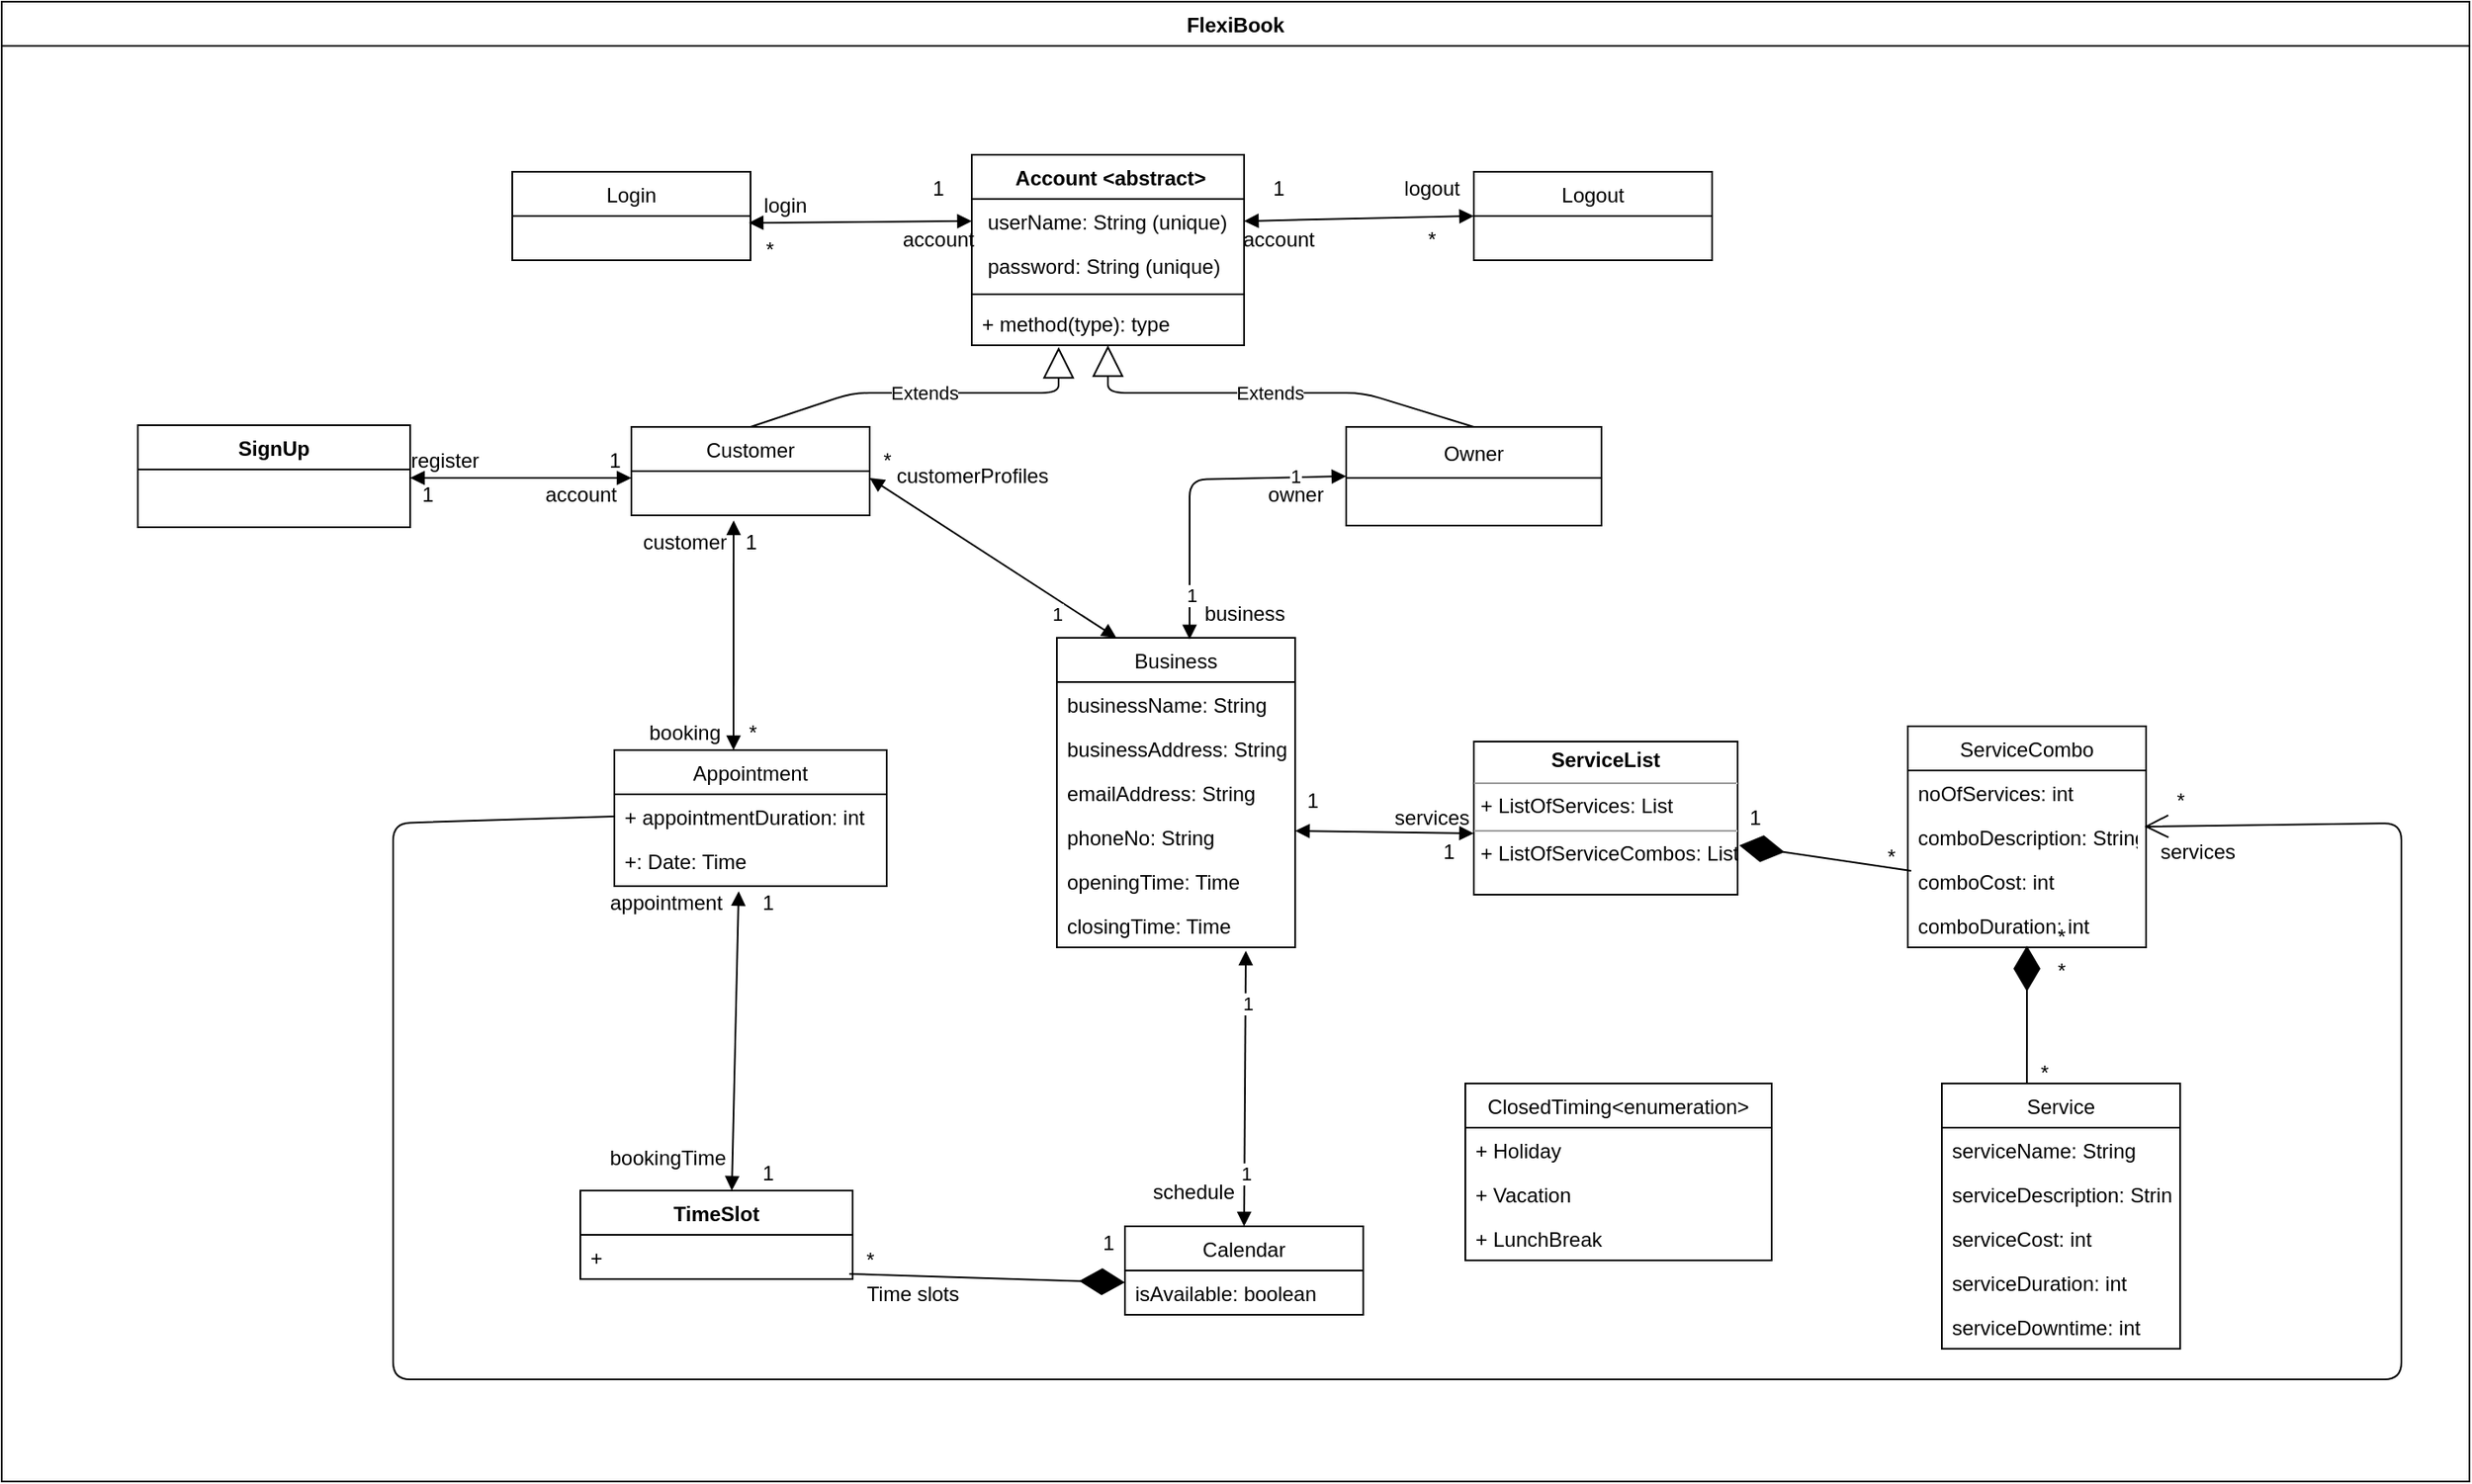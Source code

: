 <mxfile version="13.7.5" type="github">
  <diagram id="C5RBs43oDa-KdzZeNtuy" name="Page-1">
    <mxGraphModel dx="2249" dy="1963" grid="1" gridSize="10" guides="1" tooltips="1" connect="1" arrows="1" fold="1" page="1" pageScale="1" pageWidth="827" pageHeight="1169" math="0" shadow="0">
      <root>
        <mxCell id="WIyWlLk6GJQsqaUBKTNV-0" />
        <mxCell id="WIyWlLk6GJQsqaUBKTNV-1" parent="WIyWlLk6GJQsqaUBKTNV-0" />
        <mxCell id="4uIu9ykmhGfuSScnUjSW-2" value=" Account &lt;abstract&gt;" style="swimlane;fontStyle=1;align=center;verticalAlign=top;childLayout=stackLayout;horizontal=1;startSize=26;horizontalStack=0;resizeParent=1;resizeParentMax=0;resizeLast=0;collapsible=1;marginBottom=0;" parent="WIyWlLk6GJQsqaUBKTNV-1" vertex="1">
          <mxGeometry x="340" y="20" width="160" height="112" as="geometry" />
        </mxCell>
        <mxCell id="4uIu9ykmhGfuSScnUjSW-3" value=" userName: String (unique)" style="text;strokeColor=none;fillColor=none;align=left;verticalAlign=top;spacingLeft=4;spacingRight=4;overflow=hidden;rotatable=0;points=[[0,0.5],[1,0.5]];portConstraint=eastwest;" parent="4uIu9ykmhGfuSScnUjSW-2" vertex="1">
          <mxGeometry y="26" width="160" height="26" as="geometry" />
        </mxCell>
        <mxCell id="4uIu9ykmhGfuSScnUjSW-35" value=" password: String (unique)" style="text;strokeColor=none;fillColor=none;align=left;verticalAlign=top;spacingLeft=4;spacingRight=4;overflow=hidden;rotatable=0;points=[[0,0.5],[1,0.5]];portConstraint=eastwest;" parent="4uIu9ykmhGfuSScnUjSW-2" vertex="1">
          <mxGeometry y="52" width="160" height="26" as="geometry" />
        </mxCell>
        <mxCell id="4uIu9ykmhGfuSScnUjSW-4" value="" style="line;strokeWidth=1;fillColor=none;align=left;verticalAlign=middle;spacingTop=-1;spacingLeft=3;spacingRight=3;rotatable=0;labelPosition=right;points=[];portConstraint=eastwest;" parent="4uIu9ykmhGfuSScnUjSW-2" vertex="1">
          <mxGeometry y="78" width="160" height="8" as="geometry" />
        </mxCell>
        <mxCell id="4uIu9ykmhGfuSScnUjSW-5" value="+ method(type): type" style="text;strokeColor=none;fillColor=none;align=left;verticalAlign=top;spacingLeft=4;spacingRight=4;overflow=hidden;rotatable=0;points=[[0,0.5],[1,0.5]];portConstraint=eastwest;" parent="4uIu9ykmhGfuSScnUjSW-2" vertex="1">
          <mxGeometry y="86" width="160" height="26" as="geometry" />
        </mxCell>
        <mxCell id="_-MEUpcnaaFTLm9YJ5IT-0" value="Extends" style="endArrow=block;endSize=16;endFill=0;html=1;exitX=0.5;exitY=0;exitDx=0;exitDy=0;entryX=0.319;entryY=1.038;entryDx=0;entryDy=0;entryPerimeter=0;" parent="WIyWlLk6GJQsqaUBKTNV-1" source="4uIu9ykmhGfuSScnUjSW-6" target="4uIu9ykmhGfuSScnUjSW-5" edge="1">
          <mxGeometry width="160" relative="1" as="geometry">
            <mxPoint x="280" y="160" as="sourcePoint" />
            <mxPoint x="440" y="160" as="targetPoint" />
            <Array as="points">
              <mxPoint x="270" y="160" />
              <mxPoint x="391" y="160" />
            </Array>
          </mxGeometry>
        </mxCell>
        <mxCell id="_-MEUpcnaaFTLm9YJ5IT-1" value="Extends" style="endArrow=block;endSize=16;endFill=0;html=1;exitX=0.5;exitY=0;exitDx=0;exitDy=0;" parent="WIyWlLk6GJQsqaUBKTNV-1" source="4uIu9ykmhGfuSScnUjSW-10" target="4uIu9ykmhGfuSScnUjSW-2" edge="1">
          <mxGeometry width="160" relative="1" as="geometry">
            <mxPoint x="550" y="90" as="sourcePoint" />
            <mxPoint x="710" y="90" as="targetPoint" />
            <Array as="points">
              <mxPoint x="570" y="160" />
              <mxPoint x="420" y="160" />
            </Array>
            <mxPoint as="offset" />
          </mxGeometry>
        </mxCell>
        <mxCell id="_-MEUpcnaaFTLm9YJ5IT-2" value="" style="endArrow=block;startArrow=block;endFill=1;startFill=1;html=1;exitX=0.557;exitY=0.005;exitDx=0;exitDy=0;exitPerimeter=0;entryX=0;entryY=0.5;entryDx=0;entryDy=0;" parent="WIyWlLk6GJQsqaUBKTNV-1" source="4uIu9ykmhGfuSScnUjSW-14" target="4uIu9ykmhGfuSScnUjSW-10" edge="1">
          <mxGeometry width="160" relative="1" as="geometry">
            <mxPoint x="380" y="260" as="sourcePoint" />
            <mxPoint x="538.95" y="210.988" as="targetPoint" />
            <Array as="points">
              <mxPoint x="468" y="211" />
            </Array>
          </mxGeometry>
        </mxCell>
        <mxCell id="_-MEUpcnaaFTLm9YJ5IT-3" value="1" style="edgeLabel;html=1;align=center;verticalAlign=middle;resizable=0;points=[];" parent="_-MEUpcnaaFTLm9YJ5IT-2" vertex="1" connectable="0">
          <mxGeometry x="0.675" y="1" relative="1" as="geometry">
            <mxPoint as="offset" />
          </mxGeometry>
        </mxCell>
        <mxCell id="_-MEUpcnaaFTLm9YJ5IT-4" value="1" style="edgeLabel;html=1;align=center;verticalAlign=middle;resizable=0;points=[];" parent="_-MEUpcnaaFTLm9YJ5IT-2" vertex="1" connectable="0">
          <mxGeometry x="-0.715" y="-1" relative="1" as="geometry">
            <mxPoint as="offset" />
          </mxGeometry>
        </mxCell>
        <mxCell id="_-MEUpcnaaFTLm9YJ5IT-11" value="" style="endArrow=block;startArrow=block;endFill=1;startFill=1;html=1;entryX=0.5;entryY=0;entryDx=0;entryDy=0;exitX=0.793;exitY=1.077;exitDx=0;exitDy=0;exitPerimeter=0;" parent="WIyWlLk6GJQsqaUBKTNV-1" source="4uIu9ykmhGfuSScnUjSW-17" target="4uIu9ykmhGfuSScnUjSW-30" edge="1">
          <mxGeometry width="160" relative="1" as="geometry">
            <mxPoint x="310" y="340" as="sourcePoint" />
            <mxPoint x="470" y="340" as="targetPoint" />
          </mxGeometry>
        </mxCell>
        <mxCell id="_-MEUpcnaaFTLm9YJ5IT-13" value="1" style="edgeLabel;html=1;align=center;verticalAlign=middle;resizable=0;points=[];" parent="_-MEUpcnaaFTLm9YJ5IT-11" vertex="1" connectable="0">
          <mxGeometry x="0.618" y="1" relative="1" as="geometry">
            <mxPoint as="offset" />
          </mxGeometry>
        </mxCell>
        <mxCell id="_-MEUpcnaaFTLm9YJ5IT-14" value="1" style="edgeLabel;html=1;align=center;verticalAlign=middle;resizable=0;points=[];" parent="_-MEUpcnaaFTLm9YJ5IT-11" vertex="1" connectable="0">
          <mxGeometry x="-0.618" y="1" relative="1" as="geometry">
            <mxPoint as="offset" />
          </mxGeometry>
        </mxCell>
        <mxCell id="BtP4Y1UAHiLXtkDwJknN-4" value="" style="endArrow=diamondThin;endFill=1;endSize=24;html=1;entryX=0.5;entryY=0.962;entryDx=0;entryDy=0;entryPerimeter=0;exitX=0.357;exitY=0;exitDx=0;exitDy=0;exitPerimeter=0;" parent="WIyWlLk6GJQsqaUBKTNV-1" source="4uIu9ykmhGfuSScnUjSW-22" target="4uIu9ykmhGfuSScnUjSW-29" edge="1">
          <mxGeometry width="160" relative="1" as="geometry">
            <mxPoint x="900" y="620" as="sourcePoint" />
            <mxPoint x="680" y="440" as="targetPoint" />
          </mxGeometry>
        </mxCell>
        <mxCell id="BtP4Y1UAHiLXtkDwJknN-15" value="" style="endArrow=block;startArrow=block;endFill=1;startFill=1;html=1;exitX=0.429;exitY=1.115;exitDx=0;exitDy=0;exitPerimeter=0;" parent="WIyWlLk6GJQsqaUBKTNV-1" edge="1">
          <mxGeometry width="160" relative="1" as="geometry">
            <mxPoint x="200.06" y="234.99" as="sourcePoint" />
            <mxPoint x="200" y="370" as="targetPoint" />
          </mxGeometry>
        </mxCell>
        <mxCell id="BtP4Y1UAHiLXtkDwJknN-16" value="" style="endArrow=diamondThin;endFill=1;endSize=24;html=1;entryX=0;entryY=0.269;entryDx=0;entryDy=0;entryPerimeter=0;exitX=-0.1;exitY=0.9;exitDx=0;exitDy=0;exitPerimeter=0;" parent="WIyWlLk6GJQsqaUBKTNV-1" source="BtP4Y1UAHiLXtkDwJknN-19" target="4uIu9ykmhGfuSScnUjSW-32" edge="1">
          <mxGeometry width="160" relative="1" as="geometry">
            <mxPoint x="320" y="680" as="sourcePoint" />
            <mxPoint x="390" y="680" as="targetPoint" />
          </mxGeometry>
        </mxCell>
        <mxCell id="BtP4Y1UAHiLXtkDwJknN-19" value="*" style="text;html=1;align=center;verticalAlign=middle;resizable=0;points=[];autosize=1;" parent="WIyWlLk6GJQsqaUBKTNV-1" vertex="1">
          <mxGeometry x="270" y="660" width="20" height="20" as="geometry" />
        </mxCell>
        <mxCell id="BtP4Y1UAHiLXtkDwJknN-20" value="1" style="text;html=1;align=center;verticalAlign=middle;resizable=0;points=[];autosize=1;" parent="WIyWlLk6GJQsqaUBKTNV-1" vertex="1">
          <mxGeometry x="410" y="650" width="20" height="20" as="geometry" />
        </mxCell>
        <mxCell id="BtP4Y1UAHiLXtkDwJknN-21" value="1" style="text;html=1;align=center;verticalAlign=middle;resizable=0;points=[];autosize=1;" parent="WIyWlLk6GJQsqaUBKTNV-1" vertex="1">
          <mxGeometry x="210" y="609" width="20" height="20" as="geometry" />
        </mxCell>
        <mxCell id="BtP4Y1UAHiLXtkDwJknN-11" value="TimeSlot" style="swimlane;fontStyle=1;align=center;verticalAlign=top;childLayout=stackLayout;horizontal=1;startSize=26;horizontalStack=0;resizeParent=1;resizeParentMax=0;resizeLast=0;collapsible=1;marginBottom=0;" parent="WIyWlLk6GJQsqaUBKTNV-1" vertex="1">
          <mxGeometry x="110" y="629" width="160" height="52" as="geometry" />
        </mxCell>
        <mxCell id="BtP4Y1UAHiLXtkDwJknN-12" value="+ " style="text;strokeColor=none;fillColor=none;align=left;verticalAlign=top;spacingLeft=4;spacingRight=4;overflow=hidden;rotatable=0;points=[[0,0.5],[1,0.5]];portConstraint=eastwest;" parent="BtP4Y1UAHiLXtkDwJknN-11" vertex="1">
          <mxGeometry y="26" width="160" height="26" as="geometry" />
        </mxCell>
        <mxCell id="4uIu9ykmhGfuSScnUjSW-6" value="Customer" style="swimlane;fontStyle=0;childLayout=stackLayout;horizontal=1;startSize=26;fillColor=none;horizontalStack=0;resizeParent=1;resizeParentMax=0;resizeLast=0;collapsible=1;marginBottom=0;" parent="WIyWlLk6GJQsqaUBKTNV-1" vertex="1">
          <mxGeometry x="140" y="180" width="140" height="52" as="geometry" />
        </mxCell>
        <mxCell id="BtP4Y1UAHiLXtkDwJknN-26" value="Time slots" style="text;html=1;align=center;verticalAlign=middle;resizable=0;points=[];autosize=1;" parent="WIyWlLk6GJQsqaUBKTNV-1" vertex="1">
          <mxGeometry x="270" y="680" width="70" height="20" as="geometry" />
        </mxCell>
        <mxCell id="BtP4Y1UAHiLXtkDwJknN-31" value="1" style="text;html=1;align=center;verticalAlign=middle;resizable=0;points=[];autosize=1;" parent="WIyWlLk6GJQsqaUBKTNV-1" vertex="1">
          <mxGeometry x="200" y="238" width="20" height="20" as="geometry" />
        </mxCell>
        <mxCell id="BtP4Y1UAHiLXtkDwJknN-32" value="customer" style="text;html=1;align=center;verticalAlign=middle;resizable=0;points=[];autosize=1;" parent="WIyWlLk6GJQsqaUBKTNV-1" vertex="1">
          <mxGeometry x="141" y="238" width="60" height="20" as="geometry" />
        </mxCell>
        <mxCell id="BtP4Y1UAHiLXtkDwJknN-33" value="bookingTime" style="text;html=1;align=center;verticalAlign=middle;resizable=0;points=[];autosize=1;" parent="WIyWlLk6GJQsqaUBKTNV-1" vertex="1">
          <mxGeometry x="121" y="600" width="80" height="20" as="geometry" />
        </mxCell>
        <mxCell id="BtP4Y1UAHiLXtkDwJknN-34" value="schedule" style="text;html=1;align=center;verticalAlign=middle;resizable=0;points=[];autosize=1;" parent="WIyWlLk6GJQsqaUBKTNV-1" vertex="1">
          <mxGeometry x="440" y="620" width="60" height="20" as="geometry" />
        </mxCell>
        <mxCell id="4uIu9ykmhGfuSScnUjSW-14" value="Business" style="swimlane;fontStyle=0;childLayout=stackLayout;horizontal=1;startSize=26;fillColor=none;horizontalStack=0;resizeParent=1;resizeParentMax=0;resizeLast=0;collapsible=1;marginBottom=0;" parent="WIyWlLk6GJQsqaUBKTNV-1" vertex="1">
          <mxGeometry x="390" y="304" width="140" height="182" as="geometry" />
        </mxCell>
        <mxCell id="4uIu9ykmhGfuSScnUjSW-15" value="businessName: String" style="text;strokeColor=none;fillColor=none;align=left;verticalAlign=top;spacingLeft=4;spacingRight=4;overflow=hidden;rotatable=0;points=[[0,0.5],[1,0.5]];portConstraint=eastwest;" parent="4uIu9ykmhGfuSScnUjSW-14" vertex="1">
          <mxGeometry y="26" width="140" height="26" as="geometry" />
        </mxCell>
        <mxCell id="4uIu9ykmhGfuSScnUjSW-16" value="businessAddress: String&#xa;" style="text;strokeColor=none;fillColor=none;align=left;verticalAlign=top;spacingLeft=4;spacingRight=4;overflow=hidden;rotatable=0;points=[[0,0.5],[1,0.5]];portConstraint=eastwest;" parent="4uIu9ykmhGfuSScnUjSW-14" vertex="1">
          <mxGeometry y="52" width="140" height="26" as="geometry" />
        </mxCell>
        <mxCell id="4uIu9ykmhGfuSScnUjSW-37" value="emailAddress: String&#xa;" style="text;strokeColor=none;fillColor=none;align=left;verticalAlign=top;spacingLeft=4;spacingRight=4;overflow=hidden;rotatable=0;points=[[0,0.5],[1,0.5]];portConstraint=eastwest;" parent="4uIu9ykmhGfuSScnUjSW-14" vertex="1">
          <mxGeometry y="78" width="140" height="26" as="geometry" />
        </mxCell>
        <mxCell id="4uIu9ykmhGfuSScnUjSW-38" value="phoneNo: String&#xa;" style="text;strokeColor=none;fillColor=none;align=left;verticalAlign=top;spacingLeft=4;spacingRight=4;overflow=hidden;rotatable=0;points=[[0,0.5],[1,0.5]];portConstraint=eastwest;" parent="4uIu9ykmhGfuSScnUjSW-14" vertex="1">
          <mxGeometry y="104" width="140" height="26" as="geometry" />
        </mxCell>
        <mxCell id="4uIu9ykmhGfuSScnUjSW-39" value="openingTime: Time" style="text;strokeColor=none;fillColor=none;align=left;verticalAlign=top;spacingLeft=4;spacingRight=4;overflow=hidden;rotatable=0;points=[[0,0.5],[1,0.5]];portConstraint=eastwest;" parent="4uIu9ykmhGfuSScnUjSW-14" vertex="1">
          <mxGeometry y="130" width="140" height="26" as="geometry" />
        </mxCell>
        <mxCell id="4uIu9ykmhGfuSScnUjSW-17" value="closingTime: Time" style="text;strokeColor=none;fillColor=none;align=left;verticalAlign=top;spacingLeft=4;spacingRight=4;overflow=hidden;rotatable=0;points=[[0,0.5],[1,0.5]];portConstraint=eastwest;" parent="4uIu9ykmhGfuSScnUjSW-14" vertex="1">
          <mxGeometry y="156" width="140" height="26" as="geometry" />
        </mxCell>
        <mxCell id="4uIu9ykmhGfuSScnUjSW-30" value="Calendar" style="swimlane;fontStyle=0;childLayout=stackLayout;horizontal=1;startSize=26;fillColor=none;horizontalStack=0;resizeParent=1;resizeParentMax=0;resizeLast=0;collapsible=1;marginBottom=0;" parent="WIyWlLk6GJQsqaUBKTNV-1" vertex="1">
          <mxGeometry x="430" y="650" width="140" height="52" as="geometry">
            <mxRectangle x="430" y="650" width="80" height="26" as="alternateBounds" />
          </mxGeometry>
        </mxCell>
        <mxCell id="4uIu9ykmhGfuSScnUjSW-32" value="isAvailable: boolean&#xa;" style="text;strokeColor=none;fillColor=none;align=left;verticalAlign=top;spacingLeft=4;spacingRight=4;overflow=hidden;rotatable=0;points=[[0,0.5],[1,0.5]];portConstraint=eastwest;" parent="4uIu9ykmhGfuSScnUjSW-30" vertex="1">
          <mxGeometry y="26" width="140" height="26" as="geometry" />
        </mxCell>
        <mxCell id="WlaKlFpDbUumGwBYGN6e-10" value="&lt;p style=&quot;margin: 0px ; margin-top: 4px ; text-align: center&quot;&gt;&lt;b&gt;ServiceList&lt;/b&gt;&lt;/p&gt;&lt;hr size=&quot;1&quot;&gt;&lt;p style=&quot;margin: 0px ; margin-left: 4px&quot;&gt;+ ListOfServices: List&lt;/p&gt;&lt;hr size=&quot;1&quot;&gt;&lt;p style=&quot;margin: 0px ; margin-left: 4px&quot;&gt;+ ListOfServiceCombos: List&lt;/p&gt;" style="verticalAlign=top;align=left;overflow=fill;fontSize=12;fontFamily=Helvetica;html=1;" vertex="1" parent="WIyWlLk6GJQsqaUBKTNV-1">
          <mxGeometry x="635" y="365" width="155" height="90" as="geometry" />
        </mxCell>
        <mxCell id="WlaKlFpDbUumGwBYGN6e-11" value="*" style="text;html=1;align=center;verticalAlign=middle;resizable=0;points=[];autosize=1;" vertex="1" parent="WIyWlLk6GJQsqaUBKTNV-1">
          <mxGeometry x="960" y="550" width="20" height="20" as="geometry" />
        </mxCell>
        <mxCell id="WlaKlFpDbUumGwBYGN6e-12" value="*" style="text;html=1;align=center;verticalAlign=middle;resizable=0;points=[];autosize=1;" vertex="1" parent="WIyWlLk6GJQsqaUBKTNV-1">
          <mxGeometry x="970" y="470" width="20" height="20" as="geometry" />
        </mxCell>
        <mxCell id="WlaKlFpDbUumGwBYGN6e-14" value="" style="endArrow=diamondThin;endFill=1;endSize=24;html=1;entryX=1.006;entryY=0.678;entryDx=0;entryDy=0;entryPerimeter=0;exitX=0.014;exitY=0.269;exitDx=0;exitDy=0;exitPerimeter=0;" edge="1" parent="WIyWlLk6GJQsqaUBKTNV-1" source="4uIu9ykmhGfuSScnUjSW-28" target="WlaKlFpDbUumGwBYGN6e-10">
          <mxGeometry width="160" relative="1" as="geometry">
            <mxPoint x="880" y="427" as="sourcePoint" />
            <mxPoint x="930" y="410.5" as="targetPoint" />
          </mxGeometry>
        </mxCell>
        <mxCell id="WlaKlFpDbUumGwBYGN6e-15" value="1" style="text;html=1;align=center;verticalAlign=middle;resizable=0;points=[];autosize=1;" vertex="1" parent="WIyWlLk6GJQsqaUBKTNV-1">
          <mxGeometry x="790" y="400" width="20" height="20" as="geometry" />
        </mxCell>
        <mxCell id="WlaKlFpDbUumGwBYGN6e-16" value="*" style="text;html=1;align=center;verticalAlign=middle;resizable=0;points=[];autosize=1;" vertex="1" parent="WIyWlLk6GJQsqaUBKTNV-1">
          <mxGeometry x="870" y="423" width="20" height="20" as="geometry" />
        </mxCell>
        <mxCell id="4uIu9ykmhGfuSScnUjSW-10" value="Owner" style="swimlane;fontStyle=0;childLayout=stackLayout;horizontal=1;startSize=30;fillColor=none;horizontalStack=0;resizeParent=1;resizeParentMax=0;resizeLast=0;collapsible=1;marginBottom=0;" parent="WIyWlLk6GJQsqaUBKTNV-1" vertex="1">
          <mxGeometry x="560" y="180" width="150" height="58" as="geometry" />
        </mxCell>
        <mxCell id="WlaKlFpDbUumGwBYGN6e-18" value="owner" style="text;html=1;align=center;verticalAlign=middle;resizable=0;points=[];autosize=1;" vertex="1" parent="WIyWlLk6GJQsqaUBKTNV-1">
          <mxGeometry x="505" y="210" width="50" height="20" as="geometry" />
        </mxCell>
        <mxCell id="WlaKlFpDbUumGwBYGN6e-19" value="business" style="text;html=1;align=center;verticalAlign=middle;resizable=0;points=[];autosize=1;" vertex="1" parent="WIyWlLk6GJQsqaUBKTNV-1">
          <mxGeometry x="470" y="280" width="60" height="20" as="geometry" />
        </mxCell>
        <mxCell id="WlaKlFpDbUumGwBYGN6e-22" value="" style="endArrow=block;startArrow=block;endFill=1;startFill=1;html=1;entryX=0;entryY=0.6;entryDx=0;entryDy=0;entryPerimeter=0;" edge="1" parent="WIyWlLk6GJQsqaUBKTNV-1" target="WlaKlFpDbUumGwBYGN6e-10">
          <mxGeometry width="160" relative="1" as="geometry">
            <mxPoint x="530" y="417.5" as="sourcePoint" />
            <mxPoint x="620" y="418" as="targetPoint" />
          </mxGeometry>
        </mxCell>
        <mxCell id="WlaKlFpDbUumGwBYGN6e-23" value="1" style="text;html=1;align=center;verticalAlign=middle;resizable=0;points=[];autosize=1;" vertex="1" parent="WIyWlLk6GJQsqaUBKTNV-1">
          <mxGeometry x="530" y="390" width="20" height="20" as="geometry" />
        </mxCell>
        <mxCell id="WlaKlFpDbUumGwBYGN6e-24" value="1" style="text;html=1;align=center;verticalAlign=middle;resizable=0;points=[];autosize=1;" vertex="1" parent="WIyWlLk6GJQsqaUBKTNV-1">
          <mxGeometry x="610" y="420" width="20" height="20" as="geometry" />
        </mxCell>
        <mxCell id="WlaKlFpDbUumGwBYGN6e-27" value="*" style="text;html=1;align=center;verticalAlign=middle;resizable=0;points=[];autosize=1;" vertex="1" parent="WIyWlLk6GJQsqaUBKTNV-1">
          <mxGeometry x="1040" y="390" width="20" height="20" as="geometry" />
        </mxCell>
        <mxCell id="WlaKlFpDbUumGwBYGN6e-29" value="" style="endArrow=open;endFill=1;endSize=12;html=1;entryX=-0.017;entryY=-0.25;entryDx=0;entryDy=0;entryPerimeter=0;exitX=0;exitY=0.5;exitDx=0;exitDy=0;" edge="1" parent="WIyWlLk6GJQsqaUBKTNV-1" source="4uIu9ykmhGfuSScnUjSW-19" target="WlaKlFpDbUumGwBYGN6e-30">
          <mxGeometry width="160" relative="1" as="geometry">
            <mxPoint y="740" as="sourcePoint" />
            <mxPoint x="1110" y="740" as="targetPoint" />
            <Array as="points">
              <mxPoint y="413" />
              <mxPoint y="740" />
              <mxPoint x="1180" y="740" />
              <mxPoint x="1180" y="413" />
            </Array>
          </mxGeometry>
        </mxCell>
        <mxCell id="WlaKlFpDbUumGwBYGN6e-30" value="services" style="text;html=1;align=center;verticalAlign=middle;resizable=0;points=[];autosize=1;" vertex="1" parent="WIyWlLk6GJQsqaUBKTNV-1">
          <mxGeometry x="1030" y="420" width="60" height="20" as="geometry" />
        </mxCell>
        <mxCell id="4uIu9ykmhGfuSScnUjSW-18" value="Appointment" style="swimlane;fontStyle=0;childLayout=stackLayout;horizontal=1;startSize=26;fillColor=none;horizontalStack=0;resizeParent=1;resizeParentMax=0;resizeLast=0;collapsible=1;marginBottom=0;" parent="WIyWlLk6GJQsqaUBKTNV-1" vertex="1">
          <mxGeometry x="130" y="370" width="160" height="80" as="geometry" />
        </mxCell>
        <mxCell id="4uIu9ykmhGfuSScnUjSW-19" value="+ appointmentDuration: int" style="text;strokeColor=none;fillColor=none;align=left;verticalAlign=top;spacingLeft=4;spacingRight=4;overflow=hidden;rotatable=0;points=[[0,0.5],[1,0.5]];portConstraint=eastwest;" parent="4uIu9ykmhGfuSScnUjSW-18" vertex="1">
          <mxGeometry y="26" width="160" height="26" as="geometry" />
        </mxCell>
        <mxCell id="4uIu9ykmhGfuSScnUjSW-20" value="+: Date: Time" style="text;strokeColor=none;fillColor=none;align=left;verticalAlign=top;spacingLeft=4;spacingRight=4;overflow=hidden;rotatable=0;points=[[0,0.5],[1,0.5]];portConstraint=eastwest;" parent="4uIu9ykmhGfuSScnUjSW-18" vertex="1">
          <mxGeometry y="52" width="160" height="28" as="geometry" />
        </mxCell>
        <mxCell id="WlaKlFpDbUumGwBYGN6e-36" value="" style="endArrow=block;startArrow=block;endFill=1;startFill=1;html=1;exitX=1.038;exitY=0.15;exitDx=0;exitDy=0;exitPerimeter=0;" edge="1" parent="WIyWlLk6GJQsqaUBKTNV-1" source="WlaKlFpDbUumGwBYGN6e-38">
          <mxGeometry width="160" relative="1" as="geometry">
            <mxPoint x="211.12" y="476.988" as="sourcePoint" />
            <mxPoint x="199.0" y="629.0" as="targetPoint" />
          </mxGeometry>
        </mxCell>
        <mxCell id="WlaKlFpDbUumGwBYGN6e-37" value="booking" style="text;html=1;align=center;verticalAlign=middle;resizable=0;points=[];autosize=1;" vertex="1" parent="WIyWlLk6GJQsqaUBKTNV-1">
          <mxGeometry x="141" y="350" width="60" height="20" as="geometry" />
        </mxCell>
        <mxCell id="WlaKlFpDbUumGwBYGN6e-38" value="appointment" style="text;html=1;align=center;verticalAlign=middle;resizable=0;points=[];autosize=1;" vertex="1" parent="WIyWlLk6GJQsqaUBKTNV-1">
          <mxGeometry x="120" y="450" width="80" height="20" as="geometry" />
        </mxCell>
        <mxCell id="WlaKlFpDbUumGwBYGN6e-39" value="1" style="text;html=1;align=center;verticalAlign=middle;resizable=0;points=[];autosize=1;" vertex="1" parent="WIyWlLk6GJQsqaUBKTNV-1">
          <mxGeometry x="210" y="450" width="20" height="20" as="geometry" />
        </mxCell>
        <mxCell id="WlaKlFpDbUumGwBYGN6e-40" value="*" style="text;html=1;align=center;verticalAlign=middle;resizable=0;points=[];autosize=1;" vertex="1" parent="WIyWlLk6GJQsqaUBKTNV-1">
          <mxGeometry x="201" y="350" width="20" height="20" as="geometry" />
        </mxCell>
        <mxCell id="WlaKlFpDbUumGwBYGN6e-31" value="SignUp" style="swimlane;fontStyle=1;align=center;verticalAlign=top;childLayout=stackLayout;horizontal=1;startSize=26;horizontalStack=0;resizeParent=1;resizeParentMax=0;resizeLast=0;collapsible=1;marginBottom=0;" vertex="1" parent="WIyWlLk6GJQsqaUBKTNV-1">
          <mxGeometry x="-150" y="179" width="160" height="60" as="geometry" />
        </mxCell>
        <mxCell id="WlaKlFpDbUumGwBYGN6e-75" value="" style="endArrow=block;startArrow=block;endFill=1;startFill=1;html=1;" edge="1" parent="WlaKlFpDbUumGwBYGN6e-31">
          <mxGeometry width="160" relative="1" as="geometry">
            <mxPoint x="160" y="31" as="sourcePoint" />
            <mxPoint x="290" y="31" as="targetPoint" />
          </mxGeometry>
        </mxCell>
        <mxCell id="WlaKlFpDbUumGwBYGN6e-42" value="register" style="text;html=1;align=center;verticalAlign=middle;resizable=0;points=[];autosize=1;" vertex="1" parent="WIyWlLk6GJQsqaUBKTNV-1">
          <mxGeometry y="190" width="60" height="20" as="geometry" />
        </mxCell>
        <mxCell id="WlaKlFpDbUumGwBYGN6e-55" value="" style="endArrow=block;startArrow=block;endFill=1;startFill=1;html=1;exitX=1;exitY=0.5;exitDx=0;exitDy=0;entryX=0;entryY=0.5;entryDx=0;entryDy=0;" edge="1" parent="WIyWlLk6GJQsqaUBKTNV-1" source="4uIu9ykmhGfuSScnUjSW-3" target="WlaKlFpDbUumGwBYGN6e-53">
          <mxGeometry width="160" relative="1" as="geometry">
            <mxPoint x="540" y="60" as="sourcePoint" />
            <mxPoint x="610" y="60" as="targetPoint" />
          </mxGeometry>
        </mxCell>
        <mxCell id="WlaKlFpDbUumGwBYGN6e-53" value="Logout" style="swimlane;fontStyle=0;childLayout=stackLayout;horizontal=1;startSize=26;fillColor=none;horizontalStack=0;resizeParent=1;resizeParentMax=0;resizeLast=0;collapsible=1;marginBottom=0;" vertex="1" parent="WIyWlLk6GJQsqaUBKTNV-1">
          <mxGeometry x="635" y="30" width="140" height="52" as="geometry" />
        </mxCell>
        <mxCell id="WlaKlFpDbUumGwBYGN6e-49" value="Login" style="swimlane;fontStyle=0;childLayout=stackLayout;horizontal=1;startSize=26;fillColor=none;horizontalStack=0;resizeParent=1;resizeParentMax=0;resizeLast=0;collapsible=1;marginBottom=0;" vertex="1" parent="WIyWlLk6GJQsqaUBKTNV-1">
          <mxGeometry x="70" y="30" width="140" height="52" as="geometry" />
        </mxCell>
        <mxCell id="WlaKlFpDbUumGwBYGN6e-54" value="" style="endArrow=block;startArrow=block;endFill=1;startFill=1;html=1;entryX=0;entryY=0.5;entryDx=0;entryDy=0;" edge="1" parent="WlaKlFpDbUumGwBYGN6e-49" target="4uIu9ykmhGfuSScnUjSW-3">
          <mxGeometry width="160" relative="1" as="geometry">
            <mxPoint x="139" y="30" as="sourcePoint" />
            <mxPoint x="249" y="30" as="targetPoint" />
          </mxGeometry>
        </mxCell>
        <mxCell id="WlaKlFpDbUumGwBYGN6e-57" value="1" style="text;html=1;align=center;verticalAlign=middle;resizable=0;points=[];autosize=1;" vertex="1" parent="WIyWlLk6GJQsqaUBKTNV-1">
          <mxGeometry x="510" y="30" width="20" height="20" as="geometry" />
        </mxCell>
        <mxCell id="WlaKlFpDbUumGwBYGN6e-58" value="*" style="text;html=1;align=center;verticalAlign=middle;resizable=0;points=[];autosize=1;" vertex="1" parent="WIyWlLk6GJQsqaUBKTNV-1">
          <mxGeometry x="600" y="60" width="20" height="20" as="geometry" />
        </mxCell>
        <mxCell id="WlaKlFpDbUumGwBYGN6e-59" value="*" style="text;html=1;align=center;verticalAlign=middle;resizable=0;points=[];autosize=1;" vertex="1" parent="WIyWlLk6GJQsqaUBKTNV-1">
          <mxGeometry x="211" y="66" width="20" height="20" as="geometry" />
        </mxCell>
        <mxCell id="WlaKlFpDbUumGwBYGN6e-60" value="1" style="text;html=1;align=center;verticalAlign=middle;resizable=0;points=[];autosize=1;" vertex="1" parent="WIyWlLk6GJQsqaUBKTNV-1">
          <mxGeometry x="310" y="30" width="20" height="20" as="geometry" />
        </mxCell>
        <mxCell id="WlaKlFpDbUumGwBYGN6e-61" value="" style="endArrow=block;startArrow=block;endFill=1;startFill=1;html=1;entryX=0.25;entryY=0;entryDx=0;entryDy=0;" edge="1" parent="WIyWlLk6GJQsqaUBKTNV-1" target="4uIu9ykmhGfuSScnUjSW-14">
          <mxGeometry width="160" relative="1" as="geometry">
            <mxPoint x="280" y="210" as="sourcePoint" />
            <mxPoint x="440" y="210" as="targetPoint" />
          </mxGeometry>
        </mxCell>
        <mxCell id="WlaKlFpDbUumGwBYGN6e-63" value="1" style="edgeLabel;html=1;align=center;verticalAlign=middle;resizable=0;points=[];" vertex="1" connectable="0" parent="WlaKlFpDbUumGwBYGN6e-61">
          <mxGeometry x="0.762" y="-1" relative="1" as="geometry">
            <mxPoint x="-17" y="-3.52" as="offset" />
          </mxGeometry>
        </mxCell>
        <mxCell id="WlaKlFpDbUumGwBYGN6e-62" value="*" style="text;html=1;align=center;verticalAlign=middle;resizable=0;points=[];autosize=1;" vertex="1" parent="WIyWlLk6GJQsqaUBKTNV-1">
          <mxGeometry x="280" y="190" width="20" height="20" as="geometry" />
        </mxCell>
        <mxCell id="WlaKlFpDbUumGwBYGN6e-64" value="customerProfiles" style="text;html=1;align=center;verticalAlign=middle;resizable=0;points=[];autosize=1;" vertex="1" parent="WIyWlLk6GJQsqaUBKTNV-1">
          <mxGeometry x="290" y="199" width="100" height="20" as="geometry" />
        </mxCell>
        <mxCell id="WlaKlFpDbUumGwBYGN6e-5" value="ClosedTiming&lt;enumeration&gt;" style="swimlane;fontStyle=0;childLayout=stackLayout;horizontal=1;startSize=26;fillColor=none;horizontalStack=0;resizeParent=1;resizeParentMax=0;resizeLast=0;collapsible=1;marginBottom=0;" vertex="1" parent="WIyWlLk6GJQsqaUBKTNV-1">
          <mxGeometry x="630" y="566" width="180" height="104" as="geometry" />
        </mxCell>
        <mxCell id="WlaKlFpDbUumGwBYGN6e-6" value="+ Holiday" style="text;strokeColor=none;fillColor=none;align=left;verticalAlign=top;spacingLeft=4;spacingRight=4;overflow=hidden;rotatable=0;points=[[0,0.5],[1,0.5]];portConstraint=eastwest;" vertex="1" parent="WlaKlFpDbUumGwBYGN6e-5">
          <mxGeometry y="26" width="180" height="26" as="geometry" />
        </mxCell>
        <mxCell id="WlaKlFpDbUumGwBYGN6e-7" value="+ Vacation" style="text;strokeColor=none;fillColor=none;align=left;verticalAlign=top;spacingLeft=4;spacingRight=4;overflow=hidden;rotatable=0;points=[[0,0.5],[1,0.5]];portConstraint=eastwest;" vertex="1" parent="WlaKlFpDbUumGwBYGN6e-5">
          <mxGeometry y="52" width="180" height="26" as="geometry" />
        </mxCell>
        <mxCell id="WlaKlFpDbUumGwBYGN6e-8" value="+ LunchBreak" style="text;strokeColor=none;fillColor=none;align=left;verticalAlign=top;spacingLeft=4;spacingRight=4;overflow=hidden;rotatable=0;points=[[0,0.5],[1,0.5]];portConstraint=eastwest;" vertex="1" parent="WlaKlFpDbUumGwBYGN6e-5">
          <mxGeometry y="78" width="180" height="26" as="geometry" />
        </mxCell>
        <mxCell id="WlaKlFpDbUumGwBYGN6e-70" value="login" style="text;html=1;align=center;verticalAlign=middle;resizable=0;points=[];autosize=1;" vertex="1" parent="WIyWlLk6GJQsqaUBKTNV-1">
          <mxGeometry x="210" y="40" width="40" height="20" as="geometry" />
        </mxCell>
        <mxCell id="WlaKlFpDbUumGwBYGN6e-71" value="logout" style="text;html=1;align=center;verticalAlign=middle;resizable=0;points=[];autosize=1;" vertex="1" parent="WIyWlLk6GJQsqaUBKTNV-1">
          <mxGeometry x="585" y="30" width="50" height="20" as="geometry" />
        </mxCell>
        <mxCell id="WlaKlFpDbUumGwBYGN6e-73" value="account" style="text;html=1;align=center;verticalAlign=middle;resizable=0;points=[];autosize=1;" vertex="1" parent="WIyWlLk6GJQsqaUBKTNV-1">
          <mxGeometry x="490" y="60" width="60" height="20" as="geometry" />
        </mxCell>
        <mxCell id="WlaKlFpDbUumGwBYGN6e-74" value="account" style="text;html=1;align=center;verticalAlign=middle;resizable=0;points=[];autosize=1;" vertex="1" parent="WIyWlLk6GJQsqaUBKTNV-1">
          <mxGeometry x="290" y="60" width="60" height="20" as="geometry" />
        </mxCell>
        <mxCell id="WlaKlFpDbUumGwBYGN6e-76" value="1" style="text;html=1;align=center;verticalAlign=middle;resizable=0;points=[];autosize=1;" vertex="1" parent="WIyWlLk6GJQsqaUBKTNV-1">
          <mxGeometry x="10" y="210" width="20" height="20" as="geometry" />
        </mxCell>
        <mxCell id="WlaKlFpDbUumGwBYGN6e-77" value="1" style="text;html=1;align=center;verticalAlign=middle;resizable=0;points=[];autosize=1;" vertex="1" parent="WIyWlLk6GJQsqaUBKTNV-1">
          <mxGeometry x="120" y="190" width="20" height="20" as="geometry" />
        </mxCell>
        <mxCell id="WlaKlFpDbUumGwBYGN6e-78" value="account" style="text;html=1;align=center;verticalAlign=middle;resizable=0;points=[];autosize=1;" vertex="1" parent="WIyWlLk6GJQsqaUBKTNV-1">
          <mxGeometry x="80" y="210" width="60" height="20" as="geometry" />
        </mxCell>
        <mxCell id="WlaKlFpDbUumGwBYGN6e-79" value="services" style="text;html=1;align=center;verticalAlign=middle;resizable=0;points=[];autosize=1;" vertex="1" parent="WIyWlLk6GJQsqaUBKTNV-1">
          <mxGeometry x="580" y="400" width="60" height="20" as="geometry" />
        </mxCell>
        <mxCell id="4uIu9ykmhGfuSScnUjSW-26" value="ServiceCombo" style="swimlane;fontStyle=0;childLayout=stackLayout;horizontal=1;startSize=26;fillColor=none;horizontalStack=0;resizeParent=1;resizeParentMax=0;resizeLast=0;collapsible=1;marginBottom=0;" parent="WIyWlLk6GJQsqaUBKTNV-1" vertex="1">
          <mxGeometry x="890" y="356" width="140" height="130" as="geometry" />
        </mxCell>
        <mxCell id="cQoSILmsu1ytYs-3PiCt-2" value="noOfServices: int" style="text;strokeColor=none;fillColor=none;align=left;verticalAlign=top;spacingLeft=4;spacingRight=4;overflow=hidden;rotatable=0;points=[[0,0.5],[1,0.5]];portConstraint=eastwest;" vertex="1" parent="4uIu9ykmhGfuSScnUjSW-26">
          <mxGeometry y="26" width="140" height="26" as="geometry" />
        </mxCell>
        <mxCell id="4uIu9ykmhGfuSScnUjSW-27" value="comboDescription: String" style="text;strokeColor=none;fillColor=none;align=left;verticalAlign=top;spacingLeft=4;spacingRight=4;overflow=hidden;rotatable=0;points=[[0,0.5],[1,0.5]];portConstraint=eastwest;" parent="4uIu9ykmhGfuSScnUjSW-26" vertex="1">
          <mxGeometry y="52" width="140" height="26" as="geometry" />
        </mxCell>
        <mxCell id="4uIu9ykmhGfuSScnUjSW-28" value="comboCost: int" style="text;strokeColor=none;fillColor=none;align=left;verticalAlign=top;spacingLeft=4;spacingRight=4;overflow=hidden;rotatable=0;points=[[0,0.5],[1,0.5]];portConstraint=eastwest;" parent="4uIu9ykmhGfuSScnUjSW-26" vertex="1">
          <mxGeometry y="78" width="140" height="26" as="geometry" />
        </mxCell>
        <mxCell id="4uIu9ykmhGfuSScnUjSW-29" value="comboDuration: int" style="text;strokeColor=none;fillColor=none;align=left;verticalAlign=top;spacingLeft=4;spacingRight=4;overflow=hidden;rotatable=0;points=[[0,0.5],[1,0.5]];portConstraint=eastwest;" parent="4uIu9ykmhGfuSScnUjSW-26" vertex="1">
          <mxGeometry y="104" width="140" height="26" as="geometry" />
        </mxCell>
        <mxCell id="4uIu9ykmhGfuSScnUjSW-22" value="Service" style="swimlane;fontStyle=0;childLayout=stackLayout;horizontal=1;startSize=26;fillColor=none;horizontalStack=0;resizeParent=1;resizeParentMax=0;resizeLast=0;collapsible=1;marginBottom=0;" parent="WIyWlLk6GJQsqaUBKTNV-1" vertex="1">
          <mxGeometry x="910" y="566" width="140" height="156" as="geometry" />
        </mxCell>
        <mxCell id="4uIu9ykmhGfuSScnUjSW-23" value="serviceName: String" style="text;strokeColor=none;fillColor=none;align=left;verticalAlign=top;spacingLeft=4;spacingRight=4;overflow=hidden;rotatable=0;points=[[0,0.5],[1,0.5]];portConstraint=eastwest;" parent="4uIu9ykmhGfuSScnUjSW-22" vertex="1">
          <mxGeometry y="26" width="140" height="26" as="geometry" />
        </mxCell>
        <mxCell id="cQoSILmsu1ytYs-3PiCt-0" value="serviceDescription: String" style="text;strokeColor=none;fillColor=none;align=left;verticalAlign=top;spacingLeft=4;spacingRight=4;overflow=hidden;rotatable=0;points=[[0,0.5],[1,0.5]];portConstraint=eastwest;" vertex="1" parent="4uIu9ykmhGfuSScnUjSW-22">
          <mxGeometry y="52" width="140" height="26" as="geometry" />
        </mxCell>
        <mxCell id="4uIu9ykmhGfuSScnUjSW-24" value="serviceCost: int" style="text;strokeColor=none;fillColor=none;align=left;verticalAlign=top;spacingLeft=4;spacingRight=4;overflow=hidden;rotatable=0;points=[[0,0.5],[1,0.5]];portConstraint=eastwest;" parent="4uIu9ykmhGfuSScnUjSW-22" vertex="1">
          <mxGeometry y="78" width="140" height="26" as="geometry" />
        </mxCell>
        <mxCell id="4uIu9ykmhGfuSScnUjSW-25" value="serviceDuration: int" style="text;strokeColor=none;fillColor=none;align=left;verticalAlign=top;spacingLeft=4;spacingRight=4;overflow=hidden;rotatable=0;points=[[0,0.5],[1,0.5]];portConstraint=eastwest;" parent="4uIu9ykmhGfuSScnUjSW-22" vertex="1">
          <mxGeometry y="104" width="140" height="26" as="geometry" />
        </mxCell>
        <mxCell id="4uIu9ykmhGfuSScnUjSW-40" value="serviceDowntime: int" style="text;strokeColor=none;fillColor=none;align=left;verticalAlign=top;spacingLeft=4;spacingRight=4;overflow=hidden;rotatable=0;points=[[0,0.5],[1,0.5]];portConstraint=eastwest;" parent="4uIu9ykmhGfuSScnUjSW-22" vertex="1">
          <mxGeometry y="130" width="140" height="26" as="geometry" />
        </mxCell>
        <mxCell id="WlaKlFpDbUumGwBYGN6e-84" value="*" style="text;html=1;align=center;verticalAlign=middle;resizable=0;points=[];autosize=1;" vertex="1" parent="WIyWlLk6GJQsqaUBKTNV-1">
          <mxGeometry x="970" y="490" width="20" height="20" as="geometry" />
        </mxCell>
        <mxCell id="WlaKlFpDbUumGwBYGN6e-80" value="FlexiBook" style="swimlane;fontStyle=1;align=center;verticalAlign=top;childLayout=stackLayout;horizontal=1;startSize=26;horizontalStack=0;resizeParent=1;resizeParentMax=0;resizeLast=0;collapsible=1;marginBottom=0;" vertex="1" parent="WIyWlLk6GJQsqaUBKTNV-1">
          <mxGeometry x="-230" y="-70" width="1450" height="870" as="geometry" />
        </mxCell>
      </root>
    </mxGraphModel>
  </diagram>
</mxfile>
